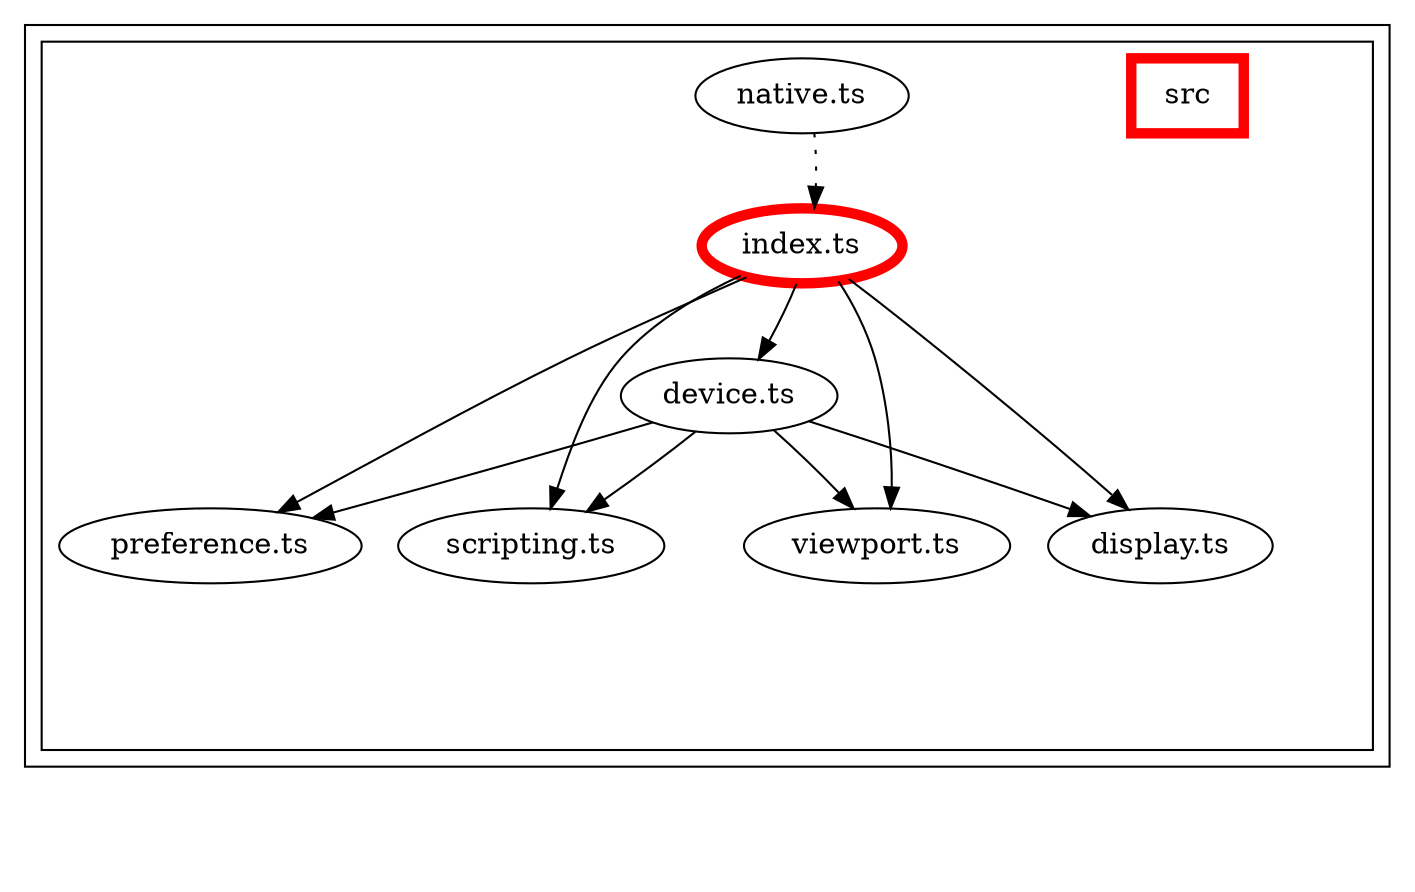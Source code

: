digraph "dependency-graph-[object Object]" {
  compound = true;
  "dependency-graph-[object Object]" [
    style = "invis";
  ];
  "src/display.ts";
  "src/preference.ts";
  "src/scripting.ts";
  "src/viewport.ts";
  "src/device.ts";
  "src/index.ts";
  subgraph "cluster_src" {
    color = "#000000";
    label = "";
    "name_src" [
      penwidth = 5;
      shape = "rectangle";
      color = "#ff0000";
      label = "src";
    ];
    "exit_src" [
      style = "invis";
    ];
    subgraph "cluster_src" {
      color = "#000000";
      label = "";
      "name_src" [
        penwidth = 5;
        shape = "rectangle";
        color = "#ff0000";
        label = "src";
      ];
      "exit_src" [
        style = "invis";
      ];
      "src/device.ts" [
        label = "device.ts";
      ];
      "src/display.ts" [
        label = "display.ts";
      ];
      "src/index.ts" [
        label = "index.ts";
        color = "#ff0000";
        penwidth = 5;
      ];
      "src/native.ts" [
        label = "native.ts";
      ];
      "src/preference.ts" [
        label = "preference.ts";
      ];
      "src/scripting.ts" [
        label = "scripting.ts";
      ];
      "src/viewport.ts" [
        label = "viewport.ts";
      ];
      "src/device.ts" -> "exit_src" [
        style = "invis";
      ];
      "src/display.ts" -> "exit_src" [
        style = "invis";
      ];
      "src/index.ts" -> "exit_src" [
        style = "invis";
      ];
      "src/native.ts" -> "exit_src" [
        style = "invis";
      ];
      "src/preference.ts" -> "exit_src" [
        style = "invis";
      ];
      "src/scripting.ts" -> "exit_src" [
        style = "invis";
      ];
      "src/viewport.ts" -> "exit_src" [
        style = "invis";
      ];
    }
    "exit_src" -> "exit_src" [
      style = "invis";
    ];
    "exit_src" -> "exit_src" [
      style = "invis";
    ];
    "exit_src" -> "exit_src" [
      style = "invis";
    ];
    "exit_src" -> "exit_src" [
      style = "invis";
    ];
    "exit_src" -> "exit_src" [
      style = "invis";
    ];
    "exit_src" -> "exit_src" [
      style = "invis";
    ];
    "exit_src" -> "exit_src" [
      style = "invis";
    ];
  }
  "exit_src" -> "dependency-graph-[object Object]" [
    style = "invis";
  ];
  "src/device.ts" -> "src/display.ts" [
    style = "invis";
  ];
  "src/device.ts" -> "src/display.ts" [
    style = "solid";
    ltail = "cluster_src/device.ts";
    lhead = "cluster_src/display.ts";
    color = "black";
  ];
  "src/device.ts" -> "src/preference.ts" [
    style = "invis";
  ];
  "src/device.ts" -> "src/preference.ts" [
    style = "solid";
    ltail = "cluster_src/device.ts";
    lhead = "cluster_src/preference.ts";
    color = "black";
  ];
  "src/device.ts" -> "src/scripting.ts" [
    style = "invis";
  ];
  "src/device.ts" -> "src/scripting.ts" [
    style = "solid";
    ltail = "cluster_src/device.ts";
    lhead = "cluster_src/scripting.ts";
    color = "black";
  ];
  "src/device.ts" -> "src/viewport.ts" [
    style = "invis";
  ];
  "src/device.ts" -> "src/viewport.ts" [
    style = "solid";
    ltail = "cluster_src/device.ts";
    lhead = "cluster_src/viewport.ts";
    color = "black";
  ];
  "src/index.ts" -> "src/device.ts" [
    style = "invis";
  ];
  "src/index.ts" -> "src/device.ts" [
    style = "solid";
    ltail = "cluster_src/index.ts";
    lhead = "cluster_src/device.ts";
    color = "black";
  ];
  "src/index.ts" -> "src/display.ts" [
    style = "invis";
  ];
  "src/index.ts" -> "src/display.ts" [
    style = "solid";
    ltail = "cluster_src/index.ts";
    lhead = "cluster_src/display.ts";
    color = "black";
  ];
  "src/index.ts" -> "src/preference.ts" [
    style = "invis";
  ];
  "src/index.ts" -> "src/preference.ts" [
    style = "solid";
    ltail = "cluster_src/index.ts";
    lhead = "cluster_src/preference.ts";
    color = "black";
  ];
  "src/index.ts" -> "src/scripting.ts" [
    style = "invis";
  ];
  "src/index.ts" -> "src/scripting.ts" [
    style = "solid";
    ltail = "cluster_src/index.ts";
    lhead = "cluster_src/scripting.ts";
    color = "black";
  ];
  "src/index.ts" -> "src/viewport.ts" [
    style = "invis";
  ];
  "src/index.ts" -> "src/viewport.ts" [
    style = "solid";
    ltail = "cluster_src/index.ts";
    lhead = "cluster_src/viewport.ts";
    color = "black";
  ];
  "src/native.ts" -> "src/index.ts" [
    style = "invis";
  ];
  "src/native.ts" -> "src/index.ts" [
    style = "dotted";
    ltail = "cluster_src/native.ts";
    lhead = "cluster_src/index.ts";
    color = "black";
  ];
}